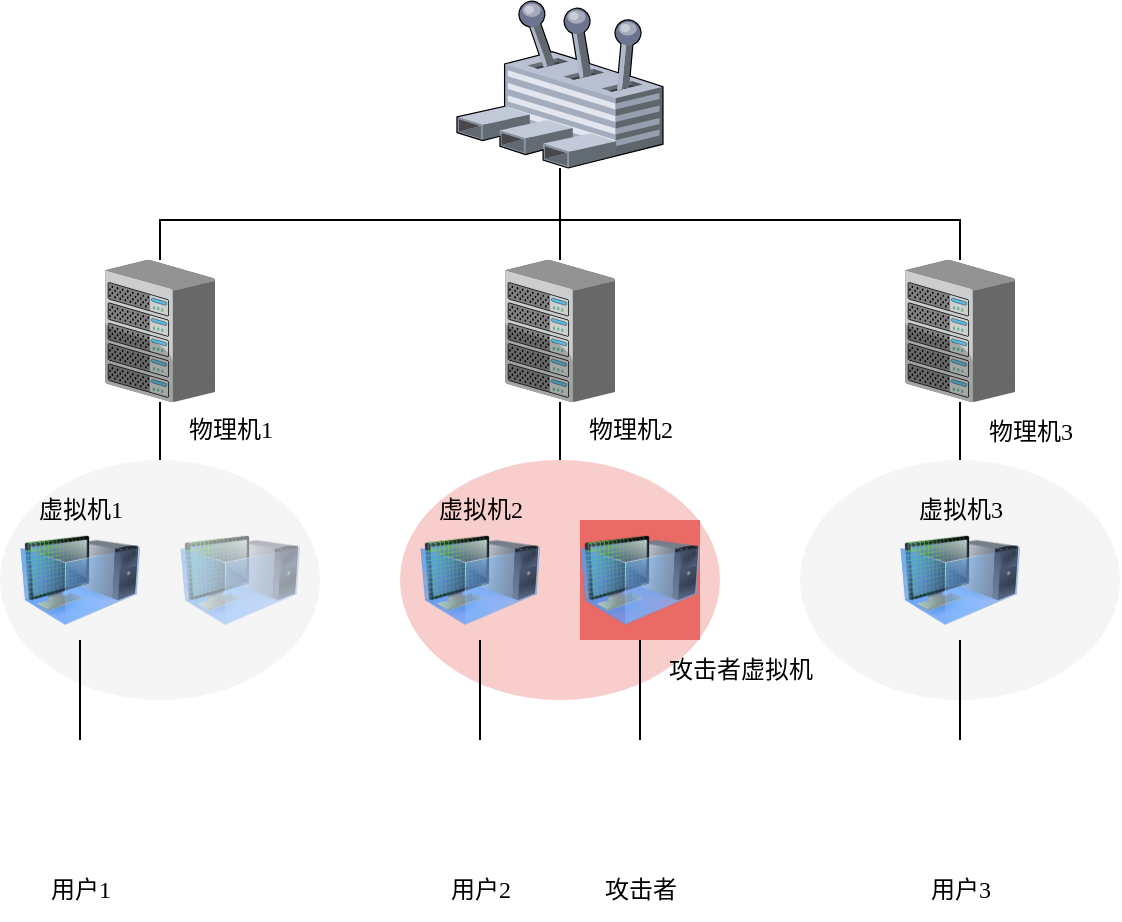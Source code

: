 <mxfile version="22.1.3" type="github">
  <diagram name="第 1 页" id="fj8Mo3o1L-Kos6y8MDqK">
    <mxGraphModel dx="1103" dy="632" grid="1" gridSize="10" guides="1" tooltips="1" connect="1" arrows="1" fold="1" page="1" pageScale="1" pageWidth="1169" pageHeight="827" math="0" shadow="0">
      <root>
        <mxCell id="0" />
        <mxCell id="1" parent="0" />
        <mxCell id="VaB4zucoBdWu-VrWu2H7-45" style="edgeStyle=orthogonalEdgeStyle;rounded=0;orthogonalLoop=1;jettySize=auto;html=1;exitX=0.5;exitY=0;exitDx=0;exitDy=0;endArrow=none;endFill=0;fontFamily=Times New Roman;" edge="1" parent="1" source="VaB4zucoBdWu-VrWu2H7-19" target="VaB4zucoBdWu-VrWu2H7-1">
          <mxGeometry relative="1" as="geometry" />
        </mxCell>
        <mxCell id="VaB4zucoBdWu-VrWu2H7-19" value="" style="ellipse;whiteSpace=wrap;html=1;fillColor=#f5f5f5;fontColor=#333333;strokeColor=none;fontFamily=Times New Roman;" vertex="1" parent="1">
          <mxGeometry x="40" y="360" width="160" height="120" as="geometry" />
        </mxCell>
        <mxCell id="VaB4zucoBdWu-VrWu2H7-46" style="edgeStyle=orthogonalEdgeStyle;rounded=0;orthogonalLoop=1;jettySize=auto;html=1;endArrow=none;endFill=0;fontFamily=Times New Roman;" edge="1" parent="1" source="VaB4zucoBdWu-VrWu2H7-1" target="VaB4zucoBdWu-VrWu2H7-14">
          <mxGeometry relative="1" as="geometry">
            <Array as="points">
              <mxPoint x="120" y="240" />
              <mxPoint x="320" y="240" />
            </Array>
          </mxGeometry>
        </mxCell>
        <mxCell id="VaB4zucoBdWu-VrWu2H7-1" value="" style="verticalLabelPosition=bottom;sketch=0;aspect=fixed;html=1;verticalAlign=top;strokeColor=none;align=center;outlineConnect=0;shape=mxgraph.citrix.chassis;fontFamily=Times New Roman;" vertex="1" parent="1">
          <mxGeometry x="92.5" y="260" width="55" height="71" as="geometry" />
        </mxCell>
        <mxCell id="VaB4zucoBdWu-VrWu2H7-3" value="" style="image;html=1;image=img/lib/clip_art/computers/Virtual_Machine_128x128.png;aspect=fixed;fontFamily=Times New Roman;" vertex="1" parent="1">
          <mxGeometry x="50" y="390" width="60" height="60" as="geometry" />
        </mxCell>
        <mxCell id="VaB4zucoBdWu-VrWu2H7-14" value="" style="verticalLabelPosition=bottom;sketch=0;aspect=fixed;html=1;verticalAlign=top;strokeColor=none;align=center;outlineConnect=0;shape=mxgraph.citrix.user_control;fontFamily=Times New Roman;" vertex="1" parent="1">
          <mxGeometry x="268.5" y="130" width="103" height="84" as="geometry" />
        </mxCell>
        <mxCell id="VaB4zucoBdWu-VrWu2H7-48" style="edgeStyle=orthogonalEdgeStyle;rounded=0;orthogonalLoop=1;jettySize=auto;html=1;endArrow=none;endFill=0;fontFamily=Times New Roman;" edge="1" parent="1" source="VaB4zucoBdWu-VrWu2H7-17" target="VaB4zucoBdWu-VrWu2H7-14">
          <mxGeometry relative="1" as="geometry">
            <Array as="points">
              <mxPoint x="520" y="240" />
              <mxPoint x="320" y="240" />
            </Array>
          </mxGeometry>
        </mxCell>
        <mxCell id="VaB4zucoBdWu-VrWu2H7-17" value="" style="verticalLabelPosition=bottom;sketch=0;aspect=fixed;html=1;verticalAlign=top;strokeColor=none;align=center;outlineConnect=0;shape=mxgraph.citrix.chassis;fontFamily=Times New Roman;" vertex="1" parent="1">
          <mxGeometry x="492.5" y="260" width="55" height="71" as="geometry" />
        </mxCell>
        <mxCell id="VaB4zucoBdWu-VrWu2H7-47" style="edgeStyle=orthogonalEdgeStyle;rounded=0;orthogonalLoop=1;jettySize=auto;html=1;endArrow=none;endFill=0;fontFamily=Times New Roman;" edge="1" parent="1" source="VaB4zucoBdWu-VrWu2H7-18" target="VaB4zucoBdWu-VrWu2H7-14">
          <mxGeometry relative="1" as="geometry" />
        </mxCell>
        <mxCell id="VaB4zucoBdWu-VrWu2H7-18" value="" style="verticalLabelPosition=bottom;sketch=0;aspect=fixed;html=1;verticalAlign=top;strokeColor=none;align=center;outlineConnect=0;shape=mxgraph.citrix.chassis;fontFamily=Times New Roman;" vertex="1" parent="1">
          <mxGeometry x="292.5" y="260" width="55" height="71" as="geometry" />
        </mxCell>
        <mxCell id="VaB4zucoBdWu-VrWu2H7-20" value="" style="image;html=1;image=img/lib/clip_art/computers/Virtual_Machine_128x128.png;aspect=fixed;opacity=50;fontFamily=Times New Roman;" vertex="1" parent="1">
          <mxGeometry x="130" y="390" width="60" height="60" as="geometry" />
        </mxCell>
        <mxCell id="VaB4zucoBdWu-VrWu2H7-44" style="edgeStyle=orthogonalEdgeStyle;rounded=0;orthogonalLoop=1;jettySize=auto;html=1;exitX=0.5;exitY=0;exitDx=0;exitDy=0;endArrow=none;endFill=0;fontFamily=Times New Roman;" edge="1" parent="1" source="VaB4zucoBdWu-VrWu2H7-21" target="VaB4zucoBdWu-VrWu2H7-18">
          <mxGeometry relative="1" as="geometry" />
        </mxCell>
        <mxCell id="VaB4zucoBdWu-VrWu2H7-21" value="" style="ellipse;whiteSpace=wrap;html=1;fillColor=#f8cecc;strokeColor=none;fontFamily=Times New Roman;" vertex="1" parent="1">
          <mxGeometry x="240" y="360" width="160" height="120" as="geometry" />
        </mxCell>
        <mxCell id="VaB4zucoBdWu-VrWu2H7-22" value="" style="image;html=1;image=img/lib/clip_art/computers/Virtual_Machine_128x128.png;aspect=fixed;fontFamily=Times New Roman;" vertex="1" parent="1">
          <mxGeometry x="250" y="390" width="60" height="60" as="geometry" />
        </mxCell>
        <mxCell id="VaB4zucoBdWu-VrWu2H7-23" value="" style="image;html=1;image=img/lib/clip_art/computers/Virtual_Machine_128x128.png;aspect=fixed;imageBackground=#EA6B66;imageBorder=none;fontFamily=Times New Roman;" vertex="1" parent="1">
          <mxGeometry x="330" y="390" width="60" height="60" as="geometry" />
        </mxCell>
        <mxCell id="VaB4zucoBdWu-VrWu2H7-41" style="edgeStyle=orthogonalEdgeStyle;rounded=0;orthogonalLoop=1;jettySize=auto;html=1;exitX=0.5;exitY=0;exitDx=0;exitDy=0;endArrow=none;endFill=0;fontFamily=Times New Roman;" edge="1" parent="1" source="VaB4zucoBdWu-VrWu2H7-24" target="VaB4zucoBdWu-VrWu2H7-17">
          <mxGeometry relative="1" as="geometry" />
        </mxCell>
        <mxCell id="VaB4zucoBdWu-VrWu2H7-24" value="" style="ellipse;whiteSpace=wrap;html=1;fillColor=#f5f5f5;fontColor=#333333;strokeColor=none;fontFamily=Times New Roman;" vertex="1" parent="1">
          <mxGeometry x="440" y="360" width="160" height="120" as="geometry" />
        </mxCell>
        <mxCell id="VaB4zucoBdWu-VrWu2H7-25" value="" style="image;html=1;image=img/lib/clip_art/computers/Virtual_Machine_128x128.png;aspect=fixed;fontFamily=Times New Roman;" vertex="1" parent="1">
          <mxGeometry x="490" y="390" width="60" height="60" as="geometry" />
        </mxCell>
        <mxCell id="VaB4zucoBdWu-VrWu2H7-35" style="edgeStyle=orthogonalEdgeStyle;rounded=0;orthogonalLoop=1;jettySize=auto;html=1;exitX=0.5;exitY=0;exitDx=0;exitDy=0;entryX=0.5;entryY=1;entryDx=0;entryDy=0;endArrow=none;endFill=0;fontFamily=Times New Roman;" edge="1" parent="1" source="VaB4zucoBdWu-VrWu2H7-29" target="VaB4zucoBdWu-VrWu2H7-22">
          <mxGeometry relative="1" as="geometry" />
        </mxCell>
        <mxCell id="VaB4zucoBdWu-VrWu2H7-29" value="" style="shape=image;html=1;verticalAlign=top;verticalLabelPosition=bottom;labelBackgroundColor=#ffffff;imageAspect=0;aspect=fixed;image=https://cdn1.iconfinder.com/data/icons/user-pictures/101/malecostume-128.png;fontFamily=Times New Roman;" vertex="1" parent="1">
          <mxGeometry x="250" y="500" width="60" height="60" as="geometry" />
        </mxCell>
        <mxCell id="VaB4zucoBdWu-VrWu2H7-34" style="edgeStyle=orthogonalEdgeStyle;rounded=0;orthogonalLoop=1;jettySize=auto;html=1;exitX=0.5;exitY=0;exitDx=0;exitDy=0;entryX=0.5;entryY=1;entryDx=0;entryDy=0;endArrow=none;endFill=0;fontFamily=Times New Roman;" edge="1" parent="1" source="VaB4zucoBdWu-VrWu2H7-30" target="VaB4zucoBdWu-VrWu2H7-3">
          <mxGeometry relative="1" as="geometry" />
        </mxCell>
        <mxCell id="VaB4zucoBdWu-VrWu2H7-30" value="" style="shape=image;html=1;verticalAlign=top;verticalLabelPosition=bottom;labelBackgroundColor=#ffffff;imageAspect=0;aspect=fixed;image=https://cdn1.iconfinder.com/data/icons/user-pictures/100/male3-128.png;fontFamily=Times New Roman;" vertex="1" parent="1">
          <mxGeometry x="50" y="500" width="60" height="60" as="geometry" />
        </mxCell>
        <mxCell id="VaB4zucoBdWu-VrWu2H7-37" style="edgeStyle=orthogonalEdgeStyle;rounded=0;orthogonalLoop=1;jettySize=auto;html=1;exitX=0.5;exitY=0;exitDx=0;exitDy=0;entryX=0.5;entryY=1;entryDx=0;entryDy=0;endArrow=none;endFill=0;fontFamily=Times New Roman;" edge="1" parent="1" source="VaB4zucoBdWu-VrWu2H7-31" target="VaB4zucoBdWu-VrWu2H7-25">
          <mxGeometry relative="1" as="geometry" />
        </mxCell>
        <mxCell id="VaB4zucoBdWu-VrWu2H7-31" value="" style="shape=image;html=1;verticalAlign=top;verticalLabelPosition=bottom;labelBackgroundColor=#ffffff;imageAspect=0;aspect=fixed;image=https://cdn1.iconfinder.com/data/icons/user-pictures/100/female1-128.png;fontFamily=Times New Roman;" vertex="1" parent="1">
          <mxGeometry x="490" y="500" width="60" height="60" as="geometry" />
        </mxCell>
        <mxCell id="VaB4zucoBdWu-VrWu2H7-36" style="edgeStyle=orthogonalEdgeStyle;rounded=0;orthogonalLoop=1;jettySize=auto;html=1;exitX=0.5;exitY=0;exitDx=0;exitDy=0;entryX=0.5;entryY=1;entryDx=0;entryDy=0;endArrow=none;endFill=0;fontFamily=Times New Roman;" edge="1" parent="1" source="VaB4zucoBdWu-VrWu2H7-32" target="VaB4zucoBdWu-VrWu2H7-23">
          <mxGeometry relative="1" as="geometry" />
        </mxCell>
        <mxCell id="VaB4zucoBdWu-VrWu2H7-32" value="" style="shape=image;html=1;verticalAlign=top;verticalLabelPosition=bottom;labelBackgroundColor=#ffffff;imageAspect=0;aspect=fixed;image=https://cdn0.iconfinder.com/data/icons/kameleon-free-pack-rounded/110/Hacker-128.png;fontFamily=Times New Roman;" vertex="1" parent="1">
          <mxGeometry x="330" y="500" width="60" height="60" as="geometry" />
        </mxCell>
        <mxCell id="VaB4zucoBdWu-VrWu2H7-49" value="物理机1" style="text;html=1;align=center;verticalAlign=middle;resizable=0;points=[];autosize=1;strokeColor=none;fillColor=none;fontFamily=Times New Roman;" vertex="1" parent="1">
          <mxGeometry x="120" y="330" width="70" height="30" as="geometry" />
        </mxCell>
        <mxCell id="VaB4zucoBdWu-VrWu2H7-50" value="物理机2" style="text;html=1;align=center;verticalAlign=middle;resizable=0;points=[];autosize=1;strokeColor=none;fillColor=none;fontFamily=Times New Roman;" vertex="1" parent="1">
          <mxGeometry x="320" y="330" width="70" height="30" as="geometry" />
        </mxCell>
        <mxCell id="VaB4zucoBdWu-VrWu2H7-51" value="物理机3" style="text;html=1;align=center;verticalAlign=middle;resizable=0;points=[];autosize=1;strokeColor=none;fillColor=none;fontFamily=Times New Roman;" vertex="1" parent="1">
          <mxGeometry x="520" y="331" width="70" height="30" as="geometry" />
        </mxCell>
        <mxCell id="VaB4zucoBdWu-VrWu2H7-52" value="虚拟机1" style="text;html=1;align=center;verticalAlign=middle;resizable=0;points=[];autosize=1;strokeColor=none;fillColor=none;fontFamily=Times New Roman;" vertex="1" parent="1">
          <mxGeometry x="45" y="370" width="70" height="30" as="geometry" />
        </mxCell>
        <mxCell id="VaB4zucoBdWu-VrWu2H7-53" value="虚拟机2" style="text;html=1;align=center;verticalAlign=middle;resizable=0;points=[];autosize=1;strokeColor=none;fillColor=none;fontFamily=Times New Roman;" vertex="1" parent="1">
          <mxGeometry x="245" y="370" width="70" height="30" as="geometry" />
        </mxCell>
        <mxCell id="VaB4zucoBdWu-VrWu2H7-54" value="攻击者虚拟机" style="text;html=1;align=center;verticalAlign=middle;resizable=0;points=[];autosize=1;strokeColor=none;fillColor=none;fontFamily=Times New Roman;" vertex="1" parent="1">
          <mxGeometry x="360" y="450" width="100" height="30" as="geometry" />
        </mxCell>
        <mxCell id="VaB4zucoBdWu-VrWu2H7-55" value="虚拟机3" style="text;html=1;align=center;verticalAlign=middle;resizable=0;points=[];autosize=1;strokeColor=none;fillColor=none;fontFamily=Times New Roman;" vertex="1" parent="1">
          <mxGeometry x="485" y="370" width="70" height="30" as="geometry" />
        </mxCell>
        <mxCell id="VaB4zucoBdWu-VrWu2H7-56" value="用户3" style="text;html=1;align=center;verticalAlign=middle;resizable=0;points=[];autosize=1;strokeColor=none;fillColor=none;fontFamily=Times New Roman;" vertex="1" parent="1">
          <mxGeometry x="495" y="560" width="50" height="30" as="geometry" />
        </mxCell>
        <mxCell id="VaB4zucoBdWu-VrWu2H7-57" value="用户1" style="text;html=1;align=center;verticalAlign=middle;resizable=0;points=[];autosize=1;strokeColor=none;fillColor=none;fontFamily=Times New Roman;" vertex="1" parent="1">
          <mxGeometry x="55" y="560" width="50" height="30" as="geometry" />
        </mxCell>
        <mxCell id="VaB4zucoBdWu-VrWu2H7-58" value="用户2" style="text;html=1;align=center;verticalAlign=middle;resizable=0;points=[];autosize=1;strokeColor=none;fillColor=none;fontFamily=Times New Roman;" vertex="1" parent="1">
          <mxGeometry x="255" y="560" width="50" height="30" as="geometry" />
        </mxCell>
        <mxCell id="VaB4zucoBdWu-VrWu2H7-59" value="攻击者" style="text;html=1;align=center;verticalAlign=middle;resizable=0;points=[];autosize=1;strokeColor=none;fillColor=none;fontFamily=Times New Roman;" vertex="1" parent="1">
          <mxGeometry x="330" y="560" width="60" height="30" as="geometry" />
        </mxCell>
      </root>
    </mxGraphModel>
  </diagram>
</mxfile>
